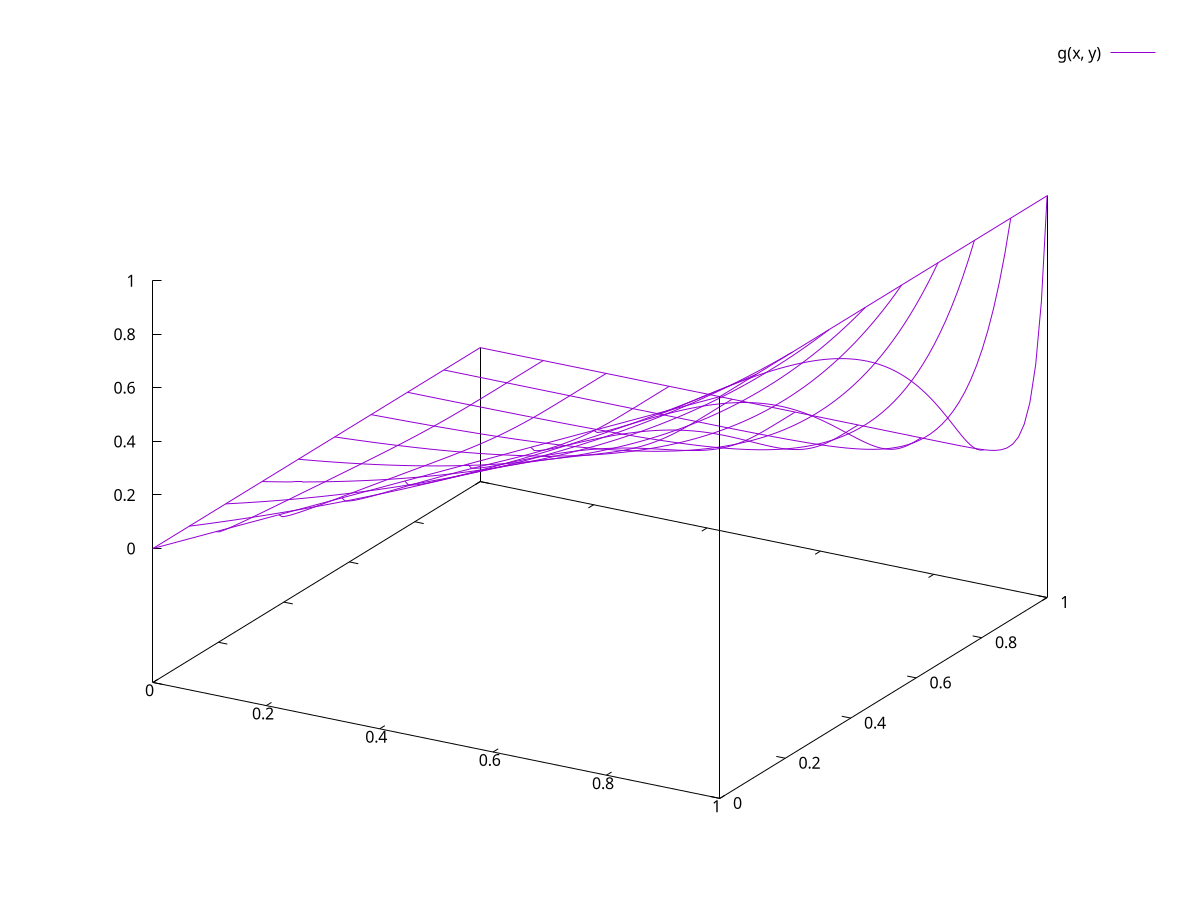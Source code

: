 h(p) = (((p + 1e-20) * 1.2) ** .41) * .91
f(p) = h(p) / (1 - h(p))
g(x, p) = (exp(f(p) * x) - 1) / (exp(f(p)) - 1)
splot [0:1] [0:1] g(x, y)
pause -1
plot [0:1] g(.25, x), g(.5, x), g(.75, x)
pause -1
plot [0:1] g(x, 0), g(x, .25), g(x, .5), g(x, .75), g(x, 1)
print g(.5, 0)
